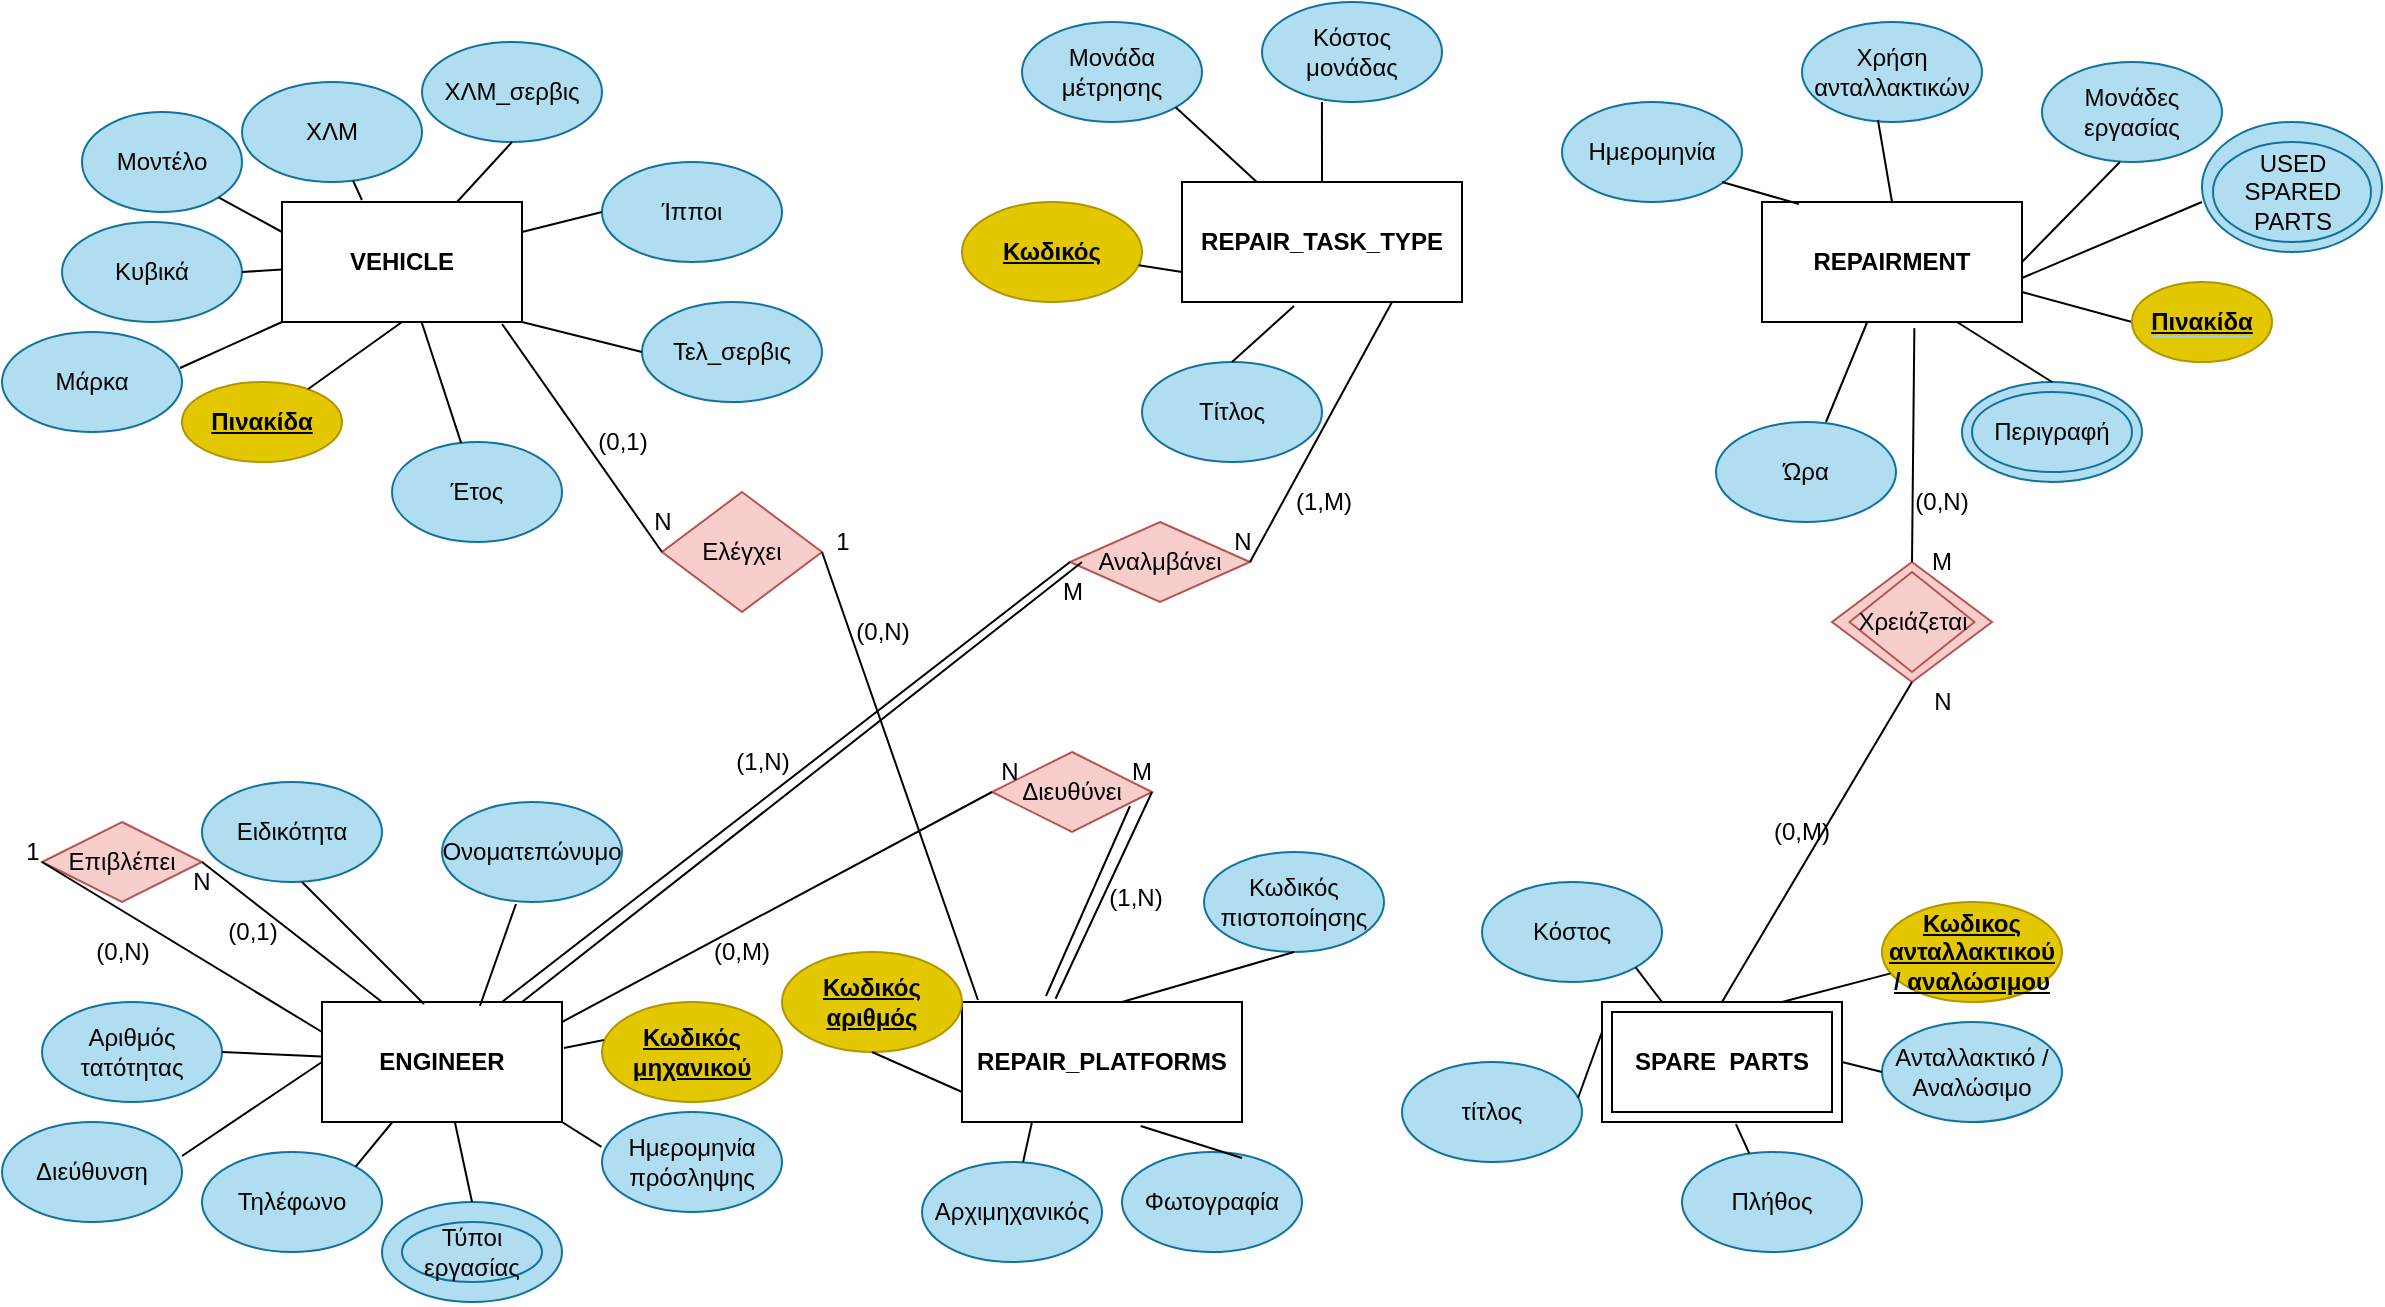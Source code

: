 <mxfile version="17.4.0" type="device"><diagram id="C5RBs43oDa-KdzZeNtuy" name="Page-1"><mxGraphModel dx="2882" dy="1879" grid="1" gridSize="10" guides="1" tooltips="1" connect="1" arrows="1" fold="1" page="1" pageScale="1" pageWidth="827" pageHeight="1169" math="0" shadow="0"><root><mxCell id="WIyWlLk6GJQsqaUBKTNV-0"/><mxCell id="WIyWlLk6GJQsqaUBKTNV-1" parent="WIyWlLk6GJQsqaUBKTNV-0"/><mxCell id="IM0LRJgCg29fdJhFEMOL-1" value="&lt;b&gt;VEHICLE&lt;/b&gt;" style="rounded=0;whiteSpace=wrap;html=1;" parent="WIyWlLk6GJQsqaUBKTNV-1" vertex="1"><mxGeometry x="20" y="60" width="120" height="60" as="geometry"/></mxCell><mxCell id="IM0LRJgCg29fdJhFEMOL-2" value="&lt;b&gt;REPAIR_TASK_TYPE&lt;/b&gt;" style="rounded=0;whiteSpace=wrap;html=1;" parent="WIyWlLk6GJQsqaUBKTNV-1" vertex="1"><mxGeometry x="470" y="50" width="140" height="60" as="geometry"/></mxCell><mxCell id="IM0LRJgCg29fdJhFEMOL-3" value="&lt;b&gt;REPAIR_PLATFORMS&lt;/b&gt;" style="rounded=0;whiteSpace=wrap;html=1;" parent="WIyWlLk6GJQsqaUBKTNV-1" vertex="1"><mxGeometry x="360" y="460" width="140" height="60" as="geometry"/></mxCell><mxCell id="IM0LRJgCg29fdJhFEMOL-4" value="&lt;b&gt;ENGINEER&lt;/b&gt;" style="rounded=0;whiteSpace=wrap;html=1;" parent="WIyWlLk6GJQsqaUBKTNV-1" vertex="1"><mxGeometry x="40" y="460" width="120" height="60" as="geometry"/></mxCell><mxCell id="IM0LRJgCg29fdJhFEMOL-5" value="&lt;b&gt;REPAIRMENT&lt;/b&gt;" style="rounded=0;whiteSpace=wrap;html=1;" parent="WIyWlLk6GJQsqaUBKTNV-1" vertex="1"><mxGeometry x="760" y="60" width="130" height="60" as="geometry"/></mxCell><mxCell id="IM0LRJgCg29fdJhFEMOL-6" value="" style="rounded=0;whiteSpace=wrap;html=1;" parent="WIyWlLk6GJQsqaUBKTNV-1" vertex="1"><mxGeometry x="680" y="460" width="120" height="60" as="geometry"/></mxCell><mxCell id="IM0LRJgCg29fdJhFEMOL-8" value="&lt;u&gt;&lt;b&gt;Πινακίδα&lt;/b&gt;&lt;/u&gt;" style="ellipse;whiteSpace=wrap;html=1;fillColor=#e3c800;strokeColor=#B09500;fontColor=#000000;" parent="WIyWlLk6GJQsqaUBKTNV-1" vertex="1"><mxGeometry x="-30" y="150" width="80" height="40" as="geometry"/></mxCell><mxCell id="IM0LRJgCg29fdJhFEMOL-9" value="Μάρκα" style="ellipse;whiteSpace=wrap;html=1;fillColor=#b1ddf0;strokeColor=#10739e;" parent="WIyWlLk6GJQsqaUBKTNV-1" vertex="1"><mxGeometry x="-120" y="125" width="90" height="50" as="geometry"/></mxCell><mxCell id="IM0LRJgCg29fdJhFEMOL-10" value="Μοντέλο" style="ellipse;whiteSpace=wrap;html=1;fillColor=#b1ddf0;strokeColor=#10739e;" parent="WIyWlLk6GJQsqaUBKTNV-1" vertex="1"><mxGeometry x="-80" y="15" width="80" height="50" as="geometry"/></mxCell><mxCell id="IM0LRJgCg29fdJhFEMOL-12" value="Έτος" style="ellipse;whiteSpace=wrap;html=1;fillColor=#b1ddf0;strokeColor=#10739e;" parent="WIyWlLk6GJQsqaUBKTNV-1" vertex="1"><mxGeometry x="75" y="180" width="85" height="50" as="geometry"/></mxCell><mxCell id="IM0LRJgCg29fdJhFEMOL-13" value="ΧΛΜ" style="ellipse;whiteSpace=wrap;html=1;fillColor=#b1ddf0;strokeColor=#10739e;" parent="WIyWlLk6GJQsqaUBKTNV-1" vertex="1"><mxGeometry width="90" height="50" as="geometry"/></mxCell><mxCell id="IM0LRJgCg29fdJhFEMOL-14" value="Κυβικά" style="ellipse;whiteSpace=wrap;html=1;fillColor=#b1ddf0;strokeColor=#10739e;" parent="WIyWlLk6GJQsqaUBKTNV-1" vertex="1"><mxGeometry x="-90" y="70" width="90" height="50" as="geometry"/></mxCell><mxCell id="IM0LRJgCg29fdJhFEMOL-15" value="Ίπποι" style="ellipse;whiteSpace=wrap;html=1;fillColor=#b1ddf0;strokeColor=#10739e;" parent="WIyWlLk6GJQsqaUBKTNV-1" vertex="1"><mxGeometry x="180" y="40" width="90" height="50" as="geometry"/></mxCell><mxCell id="IM0LRJgCg29fdJhFEMOL-16" value="Τελ_σερβις" style="ellipse;whiteSpace=wrap;html=1;fillColor=#b1ddf0;strokeColor=#10739e;" parent="WIyWlLk6GJQsqaUBKTNV-1" vertex="1"><mxGeometry x="200" y="110" width="90" height="50" as="geometry"/></mxCell><mxCell id="IM0LRJgCg29fdJhFEMOL-17" value="ΧΛΜ_σερβις" style="ellipse;whiteSpace=wrap;html=1;fillColor=#b1ddf0;strokeColor=#10739e;" parent="WIyWlLk6GJQsqaUBKTNV-1" vertex="1"><mxGeometry x="90" y="-20" width="90" height="50" as="geometry"/></mxCell><mxCell id="IM0LRJgCg29fdJhFEMOL-19" value="" style="endArrow=none;html=1;rounded=0;entryX=0.333;entryY=-0.017;entryDx=0;entryDy=0;entryPerimeter=0;" parent="WIyWlLk6GJQsqaUBKTNV-1" source="IM0LRJgCg29fdJhFEMOL-13" target="IM0LRJgCg29fdJhFEMOL-1" edge="1"><mxGeometry width="50" height="50" relative="1" as="geometry"><mxPoint x="390" y="210" as="sourcePoint"/><mxPoint x="440" y="160" as="targetPoint"/></mxGeometry></mxCell><mxCell id="IM0LRJgCg29fdJhFEMOL-20" value="" style="endArrow=none;html=1;rounded=0;entryX=0.5;entryY=1;entryDx=0;entryDy=0;" parent="WIyWlLk6GJQsqaUBKTNV-1" source="IM0LRJgCg29fdJhFEMOL-8" target="IM0LRJgCg29fdJhFEMOL-1" edge="1"><mxGeometry width="50" height="50" relative="1" as="geometry"><mxPoint x="390" y="210" as="sourcePoint"/><mxPoint x="440" y="160" as="targetPoint"/></mxGeometry></mxCell><mxCell id="IM0LRJgCg29fdJhFEMOL-21" value="" style="endArrow=none;html=1;rounded=0;" parent="WIyWlLk6GJQsqaUBKTNV-1" source="IM0LRJgCg29fdJhFEMOL-12" target="IM0LRJgCg29fdJhFEMOL-1" edge="1"><mxGeometry width="50" height="50" relative="1" as="geometry"><mxPoint x="390" y="210" as="sourcePoint"/><mxPoint x="440" y="160" as="targetPoint"/></mxGeometry></mxCell><mxCell id="IM0LRJgCg29fdJhFEMOL-22" value="" style="endArrow=none;html=1;rounded=0;entryX=1;entryY=0.5;entryDx=0;entryDy=0;" parent="WIyWlLk6GJQsqaUBKTNV-1" source="IM0LRJgCg29fdJhFEMOL-1" target="IM0LRJgCg29fdJhFEMOL-14" edge="1"><mxGeometry width="50" height="50" relative="1" as="geometry"><mxPoint x="390" y="210" as="sourcePoint"/><mxPoint x="440" y="160" as="targetPoint"/></mxGeometry></mxCell><mxCell id="IM0LRJgCg29fdJhFEMOL-23" value="" style="endArrow=none;html=1;rounded=0;entryX=1;entryY=1;entryDx=0;entryDy=0;exitX=0;exitY=0.25;exitDx=0;exitDy=0;" parent="WIyWlLk6GJQsqaUBKTNV-1" source="IM0LRJgCg29fdJhFEMOL-1" target="IM0LRJgCg29fdJhFEMOL-10" edge="1"><mxGeometry width="50" height="50" relative="1" as="geometry"><mxPoint x="390" y="210" as="sourcePoint"/><mxPoint x="440" y="160" as="targetPoint"/></mxGeometry></mxCell><mxCell id="IM0LRJgCg29fdJhFEMOL-26" value="" style="endArrow=none;html=1;rounded=0;exitX=0.989;exitY=0.36;exitDx=0;exitDy=0;exitPerimeter=0;entryX=0;entryY=1;entryDx=0;entryDy=0;" parent="WIyWlLk6GJQsqaUBKTNV-1" source="IM0LRJgCg29fdJhFEMOL-9" target="IM0LRJgCg29fdJhFEMOL-1" edge="1"><mxGeometry width="50" height="50" relative="1" as="geometry"><mxPoint x="390" y="210" as="sourcePoint"/><mxPoint x="440" y="160" as="targetPoint"/></mxGeometry></mxCell><mxCell id="IM0LRJgCg29fdJhFEMOL-27" value="" style="endArrow=none;html=1;rounded=0;entryX=1;entryY=0.25;entryDx=0;entryDy=0;exitX=0;exitY=0.5;exitDx=0;exitDy=0;" parent="WIyWlLk6GJQsqaUBKTNV-1" source="IM0LRJgCg29fdJhFEMOL-15" target="IM0LRJgCg29fdJhFEMOL-1" edge="1"><mxGeometry width="50" height="50" relative="1" as="geometry"><mxPoint x="390" y="210" as="sourcePoint"/><mxPoint x="440" y="160" as="targetPoint"/></mxGeometry></mxCell><mxCell id="IM0LRJgCg29fdJhFEMOL-28" value="" style="endArrow=none;html=1;rounded=0;entryX=1;entryY=1;entryDx=0;entryDy=0;exitX=0;exitY=0.5;exitDx=0;exitDy=0;" parent="WIyWlLk6GJQsqaUBKTNV-1" source="IM0LRJgCg29fdJhFEMOL-16" target="IM0LRJgCg29fdJhFEMOL-1" edge="1"><mxGeometry width="50" height="50" relative="1" as="geometry"><mxPoint x="170" y="160" as="sourcePoint"/><mxPoint x="440" y="160" as="targetPoint"/></mxGeometry></mxCell><mxCell id="IM0LRJgCg29fdJhFEMOL-29" value="" style="endArrow=none;html=1;rounded=0;entryX=0.5;entryY=1;entryDx=0;entryDy=0;" parent="WIyWlLk6GJQsqaUBKTNV-1" source="IM0LRJgCg29fdJhFEMOL-1" target="IM0LRJgCg29fdJhFEMOL-17" edge="1"><mxGeometry width="50" height="50" relative="1" as="geometry"><mxPoint x="390" y="210" as="sourcePoint"/><mxPoint x="440" y="160" as="targetPoint"/></mxGeometry></mxCell><mxCell id="IM0LRJgCg29fdJhFEMOL-30" value="&lt;u&gt;&lt;b&gt;Κωδικός&lt;/b&gt;&lt;/u&gt;" style="ellipse;whiteSpace=wrap;html=1;fillColor=#e3c800;fontColor=#000000;strokeColor=#B09500;" parent="WIyWlLk6GJQsqaUBKTNV-1" vertex="1"><mxGeometry x="360" y="60" width="90" height="50" as="geometry"/></mxCell><mxCell id="IM0LRJgCg29fdJhFEMOL-31" value="Τίτλος" style="ellipse;whiteSpace=wrap;html=1;fillColor=#b1ddf0;strokeColor=#10739e;" parent="WIyWlLk6GJQsqaUBKTNV-1" vertex="1"><mxGeometry x="450" y="140" width="90" height="50" as="geometry"/></mxCell><mxCell id="IM0LRJgCg29fdJhFEMOL-32" value="Κόστος μονάδας" style="ellipse;whiteSpace=wrap;html=1;fillColor=#b1ddf0;strokeColor=#10739e;" parent="WIyWlLk6GJQsqaUBKTNV-1" vertex="1"><mxGeometry x="510" y="-40" width="90" height="50" as="geometry"/></mxCell><mxCell id="IM0LRJgCg29fdJhFEMOL-33" value="Μονάδα μέτρησης" style="ellipse;whiteSpace=wrap;html=1;fillColor=#b1ddf0;strokeColor=#10739e;" parent="WIyWlLk6GJQsqaUBKTNV-1" vertex="1"><mxGeometry x="390" y="-30" width="90" height="50" as="geometry"/></mxCell><mxCell id="IM0LRJgCg29fdJhFEMOL-34" value="" style="endArrow=none;html=1;rounded=0;fontSize=12;entryX=0.5;entryY=0;entryDx=0;entryDy=0;exitX=0.4;exitY=1.033;exitDx=0;exitDy=0;exitPerimeter=0;" parent="WIyWlLk6GJQsqaUBKTNV-1" source="IM0LRJgCg29fdJhFEMOL-2" target="IM0LRJgCg29fdJhFEMOL-31" edge="1"><mxGeometry width="50" height="50" relative="1" as="geometry"><mxPoint x="390" y="220" as="sourcePoint"/><mxPoint x="440" y="170" as="targetPoint"/></mxGeometry></mxCell><mxCell id="IM0LRJgCg29fdJhFEMOL-35" value="" style="endArrow=none;html=1;rounded=0;fontSize=12;exitX=0;exitY=0.75;exitDx=0;exitDy=0;" parent="WIyWlLk6GJQsqaUBKTNV-1" source="IM0LRJgCg29fdJhFEMOL-2" target="IM0LRJgCg29fdJhFEMOL-30" edge="1"><mxGeometry width="50" height="50" relative="1" as="geometry"><mxPoint x="390" y="220" as="sourcePoint"/><mxPoint x="440" y="170" as="targetPoint"/></mxGeometry></mxCell><mxCell id="IM0LRJgCg29fdJhFEMOL-36" value="" style="endArrow=none;html=1;rounded=0;fontSize=12;entryX=1;entryY=1;entryDx=0;entryDy=0;" parent="WIyWlLk6GJQsqaUBKTNV-1" source="IM0LRJgCg29fdJhFEMOL-2" target="IM0LRJgCg29fdJhFEMOL-33" edge="1"><mxGeometry width="50" height="50" relative="1" as="geometry"><mxPoint x="390" y="220" as="sourcePoint"/><mxPoint x="440" y="170" as="targetPoint"/></mxGeometry></mxCell><mxCell id="IM0LRJgCg29fdJhFEMOL-37" value="" style="endArrow=none;html=1;rounded=0;fontSize=12;entryX=0.333;entryY=1;entryDx=0;entryDy=0;entryPerimeter=0;exitX=0.5;exitY=0;exitDx=0;exitDy=0;" parent="WIyWlLk6GJQsqaUBKTNV-1" source="IM0LRJgCg29fdJhFEMOL-2" target="IM0LRJgCg29fdJhFEMOL-32" edge="1"><mxGeometry width="50" height="50" relative="1" as="geometry"><mxPoint x="390" y="220" as="sourcePoint"/><mxPoint x="440" y="170" as="targetPoint"/></mxGeometry></mxCell><mxCell id="IM0LRJgCg29fdJhFEMOL-38" value="Ημερομηνία" style="ellipse;whiteSpace=wrap;html=1;fillColor=#b1ddf0;strokeColor=#10739e;" parent="WIyWlLk6GJQsqaUBKTNV-1" vertex="1"><mxGeometry x="660" y="10" width="90" height="50" as="geometry"/></mxCell><mxCell id="IM0LRJgCg29fdJhFEMOL-39" value="Ώρα" style="ellipse;whiteSpace=wrap;html=1;fillColor=#b1ddf0;strokeColor=#10739e;" parent="WIyWlLk6GJQsqaUBKTNV-1" vertex="1"><mxGeometry x="737" y="170" width="90" height="50" as="geometry"/></mxCell><mxCell id="IM0LRJgCg29fdJhFEMOL-40" value="perigrafh" style="ellipse;whiteSpace=wrap;html=1;fillColor=#b1ddf0;strokeColor=#10739e;" parent="WIyWlLk6GJQsqaUBKTNV-1" vertex="1"><mxGeometry x="860" y="150" width="90" height="50" as="geometry"/></mxCell><mxCell id="IM0LRJgCg29fdJhFEMOL-41" value="Μονάδες εργασίας" style="ellipse;whiteSpace=wrap;html=1;fillColor=#b1ddf0;strokeColor=#10739e;" parent="WIyWlLk6GJQsqaUBKTNV-1" vertex="1"><mxGeometry x="900" y="-10" width="90" height="50" as="geometry"/></mxCell><mxCell id="IM0LRJgCg29fdJhFEMOL-42" value="Χρήση ανταλλακτικών" style="ellipse;whiteSpace=wrap;html=1;fillColor=#b1ddf0;strokeColor=#10739e;" parent="WIyWlLk6GJQsqaUBKTNV-1" vertex="1"><mxGeometry x="780" y="-30" width="90" height="50" as="geometry"/></mxCell><mxCell id="IM0LRJgCg29fdJhFEMOL-43" value="" style="endArrow=none;html=1;rounded=0;fontSize=12;exitX=0.142;exitY=0.017;exitDx=0;exitDy=0;exitPerimeter=0;" parent="WIyWlLk6GJQsqaUBKTNV-1" source="IM0LRJgCg29fdJhFEMOL-5" edge="1"><mxGeometry width="50" height="50" relative="1" as="geometry"><mxPoint x="390" y="220" as="sourcePoint"/><mxPoint x="740" y="50" as="targetPoint"/></mxGeometry></mxCell><mxCell id="IM0LRJgCg29fdJhFEMOL-44" value="" style="endArrow=none;html=1;rounded=0;fontSize=12;entryX=0.422;entryY=0.98;entryDx=0;entryDy=0;entryPerimeter=0;exitX=0.5;exitY=0;exitDx=0;exitDy=0;" parent="WIyWlLk6GJQsqaUBKTNV-1" source="IM0LRJgCg29fdJhFEMOL-5" target="IM0LRJgCg29fdJhFEMOL-42" edge="1"><mxGeometry width="50" height="50" relative="1" as="geometry"><mxPoint x="390" y="220" as="sourcePoint"/><mxPoint x="440" y="170" as="targetPoint"/></mxGeometry></mxCell><mxCell id="IM0LRJgCg29fdJhFEMOL-45" value="" style="endArrow=none;html=1;rounded=0;fontSize=12;entryX=0.433;entryY=1;entryDx=0;entryDy=0;entryPerimeter=0;exitX=1;exitY=0.5;exitDx=0;exitDy=0;" parent="WIyWlLk6GJQsqaUBKTNV-1" source="IM0LRJgCg29fdJhFEMOL-5" target="IM0LRJgCg29fdJhFEMOL-41" edge="1"><mxGeometry width="50" height="50" relative="1" as="geometry"><mxPoint x="390" y="220" as="sourcePoint"/><mxPoint x="920" y="50" as="targetPoint"/></mxGeometry></mxCell><mxCell id="IM0LRJgCg29fdJhFEMOL-46" value="" style="endArrow=none;html=1;rounded=0;fontSize=12;exitX=0.611;exitY=0;exitDx=0;exitDy=0;exitPerimeter=0;" parent="WIyWlLk6GJQsqaUBKTNV-1" source="IM0LRJgCg29fdJhFEMOL-39" target="IM0LRJgCg29fdJhFEMOL-5" edge="1"><mxGeometry width="50" height="50" relative="1" as="geometry"><mxPoint x="390" y="220" as="sourcePoint"/><mxPoint x="440" y="170" as="targetPoint"/></mxGeometry></mxCell><mxCell id="IM0LRJgCg29fdJhFEMOL-47" value="" style="endArrow=none;html=1;rounded=0;fontSize=12;entryX=0.5;entryY=0;entryDx=0;entryDy=0;exitX=0.75;exitY=1;exitDx=0;exitDy=0;" parent="WIyWlLk6GJQsqaUBKTNV-1" source="IM0LRJgCg29fdJhFEMOL-5" target="IM0LRJgCg29fdJhFEMOL-40" edge="1"><mxGeometry width="50" height="50" relative="1" as="geometry"><mxPoint x="390" y="220" as="sourcePoint"/><mxPoint x="440" y="170" as="targetPoint"/></mxGeometry></mxCell><mxCell id="IM0LRJgCg29fdJhFEMOL-48" value="&lt;u&gt;&lt;b&gt;Κωδικός μηχανικού&lt;/b&gt;&lt;/u&gt;" style="ellipse;whiteSpace=wrap;html=1;fillColor=#e3c800;fontColor=#000000;strokeColor=#B09500;" parent="WIyWlLk6GJQsqaUBKTNV-1" vertex="1"><mxGeometry x="180" y="460" width="90" height="50" as="geometry"/></mxCell><mxCell id="IM0LRJgCg29fdJhFEMOL-49" value="Ονοματεπώνυμο" style="ellipse;whiteSpace=wrap;html=1;fillColor=#b1ddf0;strokeColor=#10739e;" parent="WIyWlLk6GJQsqaUBKTNV-1" vertex="1"><mxGeometry x="100" y="360" width="90" height="50" as="geometry"/></mxCell><mxCell id="IM0LRJgCg29fdJhFEMOL-50" value="Αριθμός τατότητας" style="ellipse;whiteSpace=wrap;html=1;fillColor=#b1ddf0;strokeColor=#10739e;" parent="WIyWlLk6GJQsqaUBKTNV-1" vertex="1"><mxGeometry x="-100" y="460" width="90" height="50" as="geometry"/></mxCell><mxCell id="IM0LRJgCg29fdJhFEMOL-51" value="Ειδικότητα" style="ellipse;whiteSpace=wrap;html=1;fillColor=#b1ddf0;strokeColor=#10739e;" parent="WIyWlLk6GJQsqaUBKTNV-1" vertex="1"><mxGeometry x="-20" y="350" width="90" height="50" as="geometry"/></mxCell><mxCell id="IM0LRJgCg29fdJhFEMOL-52" value="Ημερομηνία πρόσληψης" style="ellipse;whiteSpace=wrap;html=1;fillColor=#b1ddf0;strokeColor=#10739e;" parent="WIyWlLk6GJQsqaUBKTNV-1" vertex="1"><mxGeometry x="180" y="515" width="90" height="50" as="geometry"/></mxCell><mxCell id="IM0LRJgCg29fdJhFEMOL-53" value="Διεύθυνση" style="ellipse;whiteSpace=wrap;html=1;fillColor=#b1ddf0;strokeColor=#10739e;" parent="WIyWlLk6GJQsqaUBKTNV-1" vertex="1"><mxGeometry x="-120" y="520" width="90" height="50" as="geometry"/></mxCell><mxCell id="IM0LRJgCg29fdJhFEMOL-54" value="Τηλέφωνο" style="ellipse;whiteSpace=wrap;html=1;fillColor=#b1ddf0;strokeColor=#10739e;" parent="WIyWlLk6GJQsqaUBKTNV-1" vertex="1"><mxGeometry x="-20" y="535" width="90" height="50" as="geometry"/></mxCell><mxCell id="nUfYaQAceOIleUIod1iI-2" style="edgeStyle=orthogonalEdgeStyle;rounded=0;orthogonalLoop=1;jettySize=auto;html=1;exitX=1;exitY=1;exitDx=0;exitDy=0;entryX=1;entryY=0;entryDx=0;entryDy=0;" parent="WIyWlLk6GJQsqaUBKTNV-1" source="IM0LRJgCg29fdJhFEMOL-55" target="MASza5s9Lwe6eC4KihUX-3" edge="1"><mxGeometry relative="1" as="geometry"/></mxCell><mxCell id="IM0LRJgCg29fdJhFEMOL-55" value="" style="ellipse;whiteSpace=wrap;html=1;fillColor=#b1ddf0;strokeColor=#10739e;" parent="WIyWlLk6GJQsqaUBKTNV-1" vertex="1"><mxGeometry x="70" y="560" width="90" height="50" as="geometry"/></mxCell><mxCell id="IM0LRJgCg29fdJhFEMOL-56" value="" style="endArrow=none;html=1;rounded=0;fontSize=12;exitX=1;exitY=0.5;exitDx=0;exitDy=0;" parent="WIyWlLk6GJQsqaUBKTNV-1" source="IM0LRJgCg29fdJhFEMOL-50" target="IM0LRJgCg29fdJhFEMOL-4" edge="1"><mxGeometry width="50" height="50" relative="1" as="geometry"><mxPoint x="390" y="400" as="sourcePoint"/><mxPoint x="440" y="350" as="targetPoint"/></mxGeometry></mxCell><mxCell id="IM0LRJgCg29fdJhFEMOL-57" value="" style="endArrow=none;html=1;rounded=0;fontSize=12;exitX=1;exitY=0.34;exitDx=0;exitDy=0;exitPerimeter=0;entryX=0;entryY=0.5;entryDx=0;entryDy=0;" parent="WIyWlLk6GJQsqaUBKTNV-1" source="IM0LRJgCg29fdJhFEMOL-53" target="IM0LRJgCg29fdJhFEMOL-4" edge="1"><mxGeometry width="50" height="50" relative="1" as="geometry"><mxPoint x="390" y="400" as="sourcePoint"/><mxPoint x="440" y="350" as="targetPoint"/></mxGeometry></mxCell><mxCell id="IM0LRJgCg29fdJhFEMOL-58" value="" style="endArrow=none;html=1;rounded=0;fontSize=12;exitX=1;exitY=0;exitDx=0;exitDy=0;" parent="WIyWlLk6GJQsqaUBKTNV-1" source="IM0LRJgCg29fdJhFEMOL-54" target="IM0LRJgCg29fdJhFEMOL-4" edge="1"><mxGeometry width="50" height="50" relative="1" as="geometry"><mxPoint x="390" y="400" as="sourcePoint"/><mxPoint x="440" y="350" as="targetPoint"/></mxGeometry></mxCell><mxCell id="IM0LRJgCg29fdJhFEMOL-59" value="" style="endArrow=none;html=1;rounded=0;fontSize=12;exitX=0.5;exitY=0;exitDx=0;exitDy=0;" parent="WIyWlLk6GJQsqaUBKTNV-1" source="IM0LRJgCg29fdJhFEMOL-55" target="IM0LRJgCg29fdJhFEMOL-4" edge="1"><mxGeometry width="50" height="50" relative="1" as="geometry"><mxPoint x="390" y="400" as="sourcePoint"/><mxPoint x="440" y="350" as="targetPoint"/></mxGeometry></mxCell><mxCell id="IM0LRJgCg29fdJhFEMOL-60" value="" style="endArrow=none;html=1;rounded=0;fontSize=12;exitX=-0.003;exitY=0.349;exitDx=0;exitDy=0;exitPerimeter=0;entryX=1;entryY=1;entryDx=0;entryDy=0;" parent="WIyWlLk6GJQsqaUBKTNV-1" source="IM0LRJgCg29fdJhFEMOL-52" target="IM0LRJgCg29fdJhFEMOL-4" edge="1"><mxGeometry width="50" height="50" relative="1" as="geometry"><mxPoint x="390" y="400" as="sourcePoint"/><mxPoint x="440" y="350" as="targetPoint"/></mxGeometry></mxCell><mxCell id="IM0LRJgCg29fdJhFEMOL-62" value="" style="endArrow=none;html=1;rounded=0;fontSize=12;exitX=0.425;exitY=0.017;exitDx=0;exitDy=0;exitPerimeter=0;" parent="WIyWlLk6GJQsqaUBKTNV-1" source="IM0LRJgCg29fdJhFEMOL-4" edge="1"><mxGeometry width="50" height="50" relative="1" as="geometry"><mxPoint x="390" y="400" as="sourcePoint"/><mxPoint x="30" y="400" as="targetPoint"/></mxGeometry></mxCell><mxCell id="IM0LRJgCg29fdJhFEMOL-63" value="" style="endArrow=none;html=1;rounded=0;fontSize=12;entryX=0.411;entryY=1.02;entryDx=0;entryDy=0;entryPerimeter=0;exitX=0.658;exitY=0.033;exitDx=0;exitDy=0;exitPerimeter=0;" parent="WIyWlLk6GJQsqaUBKTNV-1" source="IM0LRJgCg29fdJhFEMOL-4" target="IM0LRJgCg29fdJhFEMOL-49" edge="1"><mxGeometry width="50" height="50" relative="1" as="geometry"><mxPoint x="390" y="400" as="sourcePoint"/><mxPoint x="440" y="350" as="targetPoint"/></mxGeometry></mxCell><mxCell id="IM0LRJgCg29fdJhFEMOL-64" value="" style="endArrow=none;html=1;rounded=0;fontSize=12;exitX=0.011;exitY=0.38;exitDx=0;exitDy=0;exitPerimeter=0;entryX=1.008;entryY=0.383;entryDx=0;entryDy=0;entryPerimeter=0;" parent="WIyWlLk6GJQsqaUBKTNV-1" source="IM0LRJgCg29fdJhFEMOL-48" target="IM0LRJgCg29fdJhFEMOL-4" edge="1"><mxGeometry width="50" height="50" relative="1" as="geometry"><mxPoint x="390" y="400" as="sourcePoint"/><mxPoint x="440" y="350" as="targetPoint"/></mxGeometry></mxCell><mxCell id="IM0LRJgCg29fdJhFEMOL-66" value="&lt;div&gt;&lt;u&gt;&lt;b&gt;Κωδικός αριθμός&lt;/b&gt;&lt;/u&gt;&lt;/div&gt;" style="ellipse;whiteSpace=wrap;html=1;fillColor=#e3c800;fontColor=#000000;strokeColor=#B09500;" parent="WIyWlLk6GJQsqaUBKTNV-1" vertex="1"><mxGeometry x="270" y="435" width="90" height="50" as="geometry"/></mxCell><mxCell id="IM0LRJgCg29fdJhFEMOL-67" value="Κωδικός πιστοποίησης" style="ellipse;whiteSpace=wrap;html=1;fillColor=#b1ddf0;strokeColor=#10739e;" parent="WIyWlLk6GJQsqaUBKTNV-1" vertex="1"><mxGeometry x="481" y="385" width="90" height="50" as="geometry"/></mxCell><mxCell id="IM0LRJgCg29fdJhFEMOL-68" value="Αρχιμηχανικός" style="ellipse;whiteSpace=wrap;html=1;fillColor=#b1ddf0;strokeColor=#10739e;" parent="WIyWlLk6GJQsqaUBKTNV-1" vertex="1"><mxGeometry x="340" y="540" width="90" height="50" as="geometry"/></mxCell><mxCell id="IM0LRJgCg29fdJhFEMOL-69" value="Φωτογραφία" style="ellipse;whiteSpace=wrap;html=1;fillColor=#b1ddf0;strokeColor=#10739e;" parent="WIyWlLk6GJQsqaUBKTNV-1" vertex="1"><mxGeometry x="440" y="535" width="90" height="50" as="geometry"/></mxCell><mxCell id="IM0LRJgCg29fdJhFEMOL-70" value="" style="endArrow=none;html=1;rounded=0;fontSize=12;exitX=0.5;exitY=1;exitDx=0;exitDy=0;entryX=0;entryY=0.75;entryDx=0;entryDy=0;" parent="WIyWlLk6GJQsqaUBKTNV-1" source="IM0LRJgCg29fdJhFEMOL-66" target="IM0LRJgCg29fdJhFEMOL-3" edge="1"><mxGeometry width="50" height="50" relative="1" as="geometry"><mxPoint x="390" y="340" as="sourcePoint"/><mxPoint x="440" y="290" as="targetPoint"/></mxGeometry></mxCell><mxCell id="IM0LRJgCg29fdJhFEMOL-71" value="" style="endArrow=none;html=1;rounded=0;fontSize=12;entryX=0.5;entryY=1;entryDx=0;entryDy=0;" parent="WIyWlLk6GJQsqaUBKTNV-1" target="IM0LRJgCg29fdJhFEMOL-67" edge="1"><mxGeometry width="50" height="50" relative="1" as="geometry"><mxPoint x="440" y="460" as="sourcePoint"/><mxPoint x="440" y="290" as="targetPoint"/></mxGeometry></mxCell><mxCell id="IM0LRJgCg29fdJhFEMOL-72" value="" style="endArrow=none;html=1;rounded=0;fontSize=12;entryX=0.25;entryY=1;entryDx=0;entryDy=0;" parent="WIyWlLk6GJQsqaUBKTNV-1" source="IM0LRJgCg29fdJhFEMOL-68" target="IM0LRJgCg29fdJhFEMOL-3" edge="1"><mxGeometry width="50" height="50" relative="1" as="geometry"><mxPoint x="390" y="340" as="sourcePoint"/><mxPoint x="440" y="290" as="targetPoint"/></mxGeometry></mxCell><mxCell id="IM0LRJgCg29fdJhFEMOL-73" value="" style="endArrow=none;html=1;rounded=0;fontSize=12;entryX=0.667;entryY=0.06;entryDx=0;entryDy=0;entryPerimeter=0;exitX=0.638;exitY=1.033;exitDx=0;exitDy=0;exitPerimeter=0;" parent="WIyWlLk6GJQsqaUBKTNV-1" source="IM0LRJgCg29fdJhFEMOL-3" target="IM0LRJgCg29fdJhFEMOL-69" edge="1"><mxGeometry width="50" height="50" relative="1" as="geometry"><mxPoint x="390" y="340" as="sourcePoint"/><mxPoint x="440" y="290" as="targetPoint"/></mxGeometry></mxCell><mxCell id="IM0LRJgCg29fdJhFEMOL-74" value="&lt;b&gt;&lt;u&gt;Κωδικος ανταλλακτικού / αναλώσιμου&lt;/u&gt;&lt;/b&gt;" style="ellipse;whiteSpace=wrap;html=1;fillColor=#e3c800;fontColor=#000000;strokeColor=#B09500;" parent="WIyWlLk6GJQsqaUBKTNV-1" vertex="1"><mxGeometry x="820" y="410" width="90" height="50" as="geometry"/></mxCell><mxCell id="IM0LRJgCg29fdJhFEMOL-75" value="τίτλος" style="ellipse;whiteSpace=wrap;html=1;fillColor=#b1ddf0;strokeColor=#10739e;" parent="WIyWlLk6GJQsqaUBKTNV-1" vertex="1"><mxGeometry x="580" y="490" width="90" height="50" as="geometry"/></mxCell><mxCell id="IM0LRJgCg29fdJhFEMOL-76" value="Ανταλλακτικό / Αναλώσιμο" style="ellipse;whiteSpace=wrap;html=1;fillColor=#b1ddf0;strokeColor=#10739e;" parent="WIyWlLk6GJQsqaUBKTNV-1" vertex="1"><mxGeometry x="820" y="470" width="90" height="50" as="geometry"/></mxCell><mxCell id="IM0LRJgCg29fdJhFEMOL-77" value="Κόστος" style="ellipse;whiteSpace=wrap;html=1;fillColor=#b1ddf0;strokeColor=#10739e;" parent="WIyWlLk6GJQsqaUBKTNV-1" vertex="1"><mxGeometry x="620" y="400" width="90" height="50" as="geometry"/></mxCell><mxCell id="IM0LRJgCg29fdJhFEMOL-78" value="Πλήθος" style="ellipse;whiteSpace=wrap;html=1;fillColor=#b1ddf0;strokeColor=#10739e;" parent="WIyWlLk6GJQsqaUBKTNV-1" vertex="1"><mxGeometry x="720" y="535" width="90" height="50" as="geometry"/></mxCell><mxCell id="IM0LRJgCg29fdJhFEMOL-79" value="" style="endArrow=none;html=1;rounded=0;fontSize=12;exitX=0.25;exitY=0;exitDx=0;exitDy=0;entryX=1;entryY=1;entryDx=0;entryDy=0;" parent="WIyWlLk6GJQsqaUBKTNV-1" source="IM0LRJgCg29fdJhFEMOL-6" target="IM0LRJgCg29fdJhFEMOL-77" edge="1"><mxGeometry width="50" height="50" relative="1" as="geometry"><mxPoint x="390" y="340" as="sourcePoint"/><mxPoint x="440" y="290" as="targetPoint"/></mxGeometry></mxCell><mxCell id="IM0LRJgCg29fdJhFEMOL-80" value="" style="endArrow=none;html=1;rounded=0;fontSize=12;entryX=0.75;entryY=0;entryDx=0;entryDy=0;" parent="WIyWlLk6GJQsqaUBKTNV-1" source="IM0LRJgCg29fdJhFEMOL-74" target="IM0LRJgCg29fdJhFEMOL-6" edge="1"><mxGeometry width="50" height="50" relative="1" as="geometry"><mxPoint x="390" y="340" as="sourcePoint"/><mxPoint x="440" y="290" as="targetPoint"/></mxGeometry></mxCell><mxCell id="IM0LRJgCg29fdJhFEMOL-81" value="" style="endArrow=none;html=1;rounded=0;fontSize=12;exitX=0.978;exitY=0.36;exitDx=0;exitDy=0;exitPerimeter=0;entryX=0;entryY=0.25;entryDx=0;entryDy=0;" parent="WIyWlLk6GJQsqaUBKTNV-1" source="IM0LRJgCg29fdJhFEMOL-75" target="IM0LRJgCg29fdJhFEMOL-6" edge="1"><mxGeometry width="50" height="50" relative="1" as="geometry"><mxPoint x="390" y="340" as="sourcePoint"/><mxPoint x="440" y="290" as="targetPoint"/></mxGeometry></mxCell><mxCell id="IM0LRJgCg29fdJhFEMOL-82" value="" style="endArrow=none;html=1;rounded=0;fontSize=12;entryX=0.558;entryY=1.017;entryDx=0;entryDy=0;entryPerimeter=0;" parent="WIyWlLk6GJQsqaUBKTNV-1" source="IM0LRJgCg29fdJhFEMOL-78" target="IM0LRJgCg29fdJhFEMOL-6" edge="1"><mxGeometry width="50" height="50" relative="1" as="geometry"><mxPoint x="390" y="340" as="sourcePoint"/><mxPoint x="440" y="290" as="targetPoint"/></mxGeometry></mxCell><mxCell id="IM0LRJgCg29fdJhFEMOL-83" value="" style="endArrow=none;html=1;rounded=0;fontSize=12;exitX=0;exitY=0.5;exitDx=0;exitDy=0;entryX=1;entryY=0.5;entryDx=0;entryDy=0;" parent="WIyWlLk6GJQsqaUBKTNV-1" source="IM0LRJgCg29fdJhFEMOL-76" target="IM0LRJgCg29fdJhFEMOL-6" edge="1"><mxGeometry width="50" height="50" relative="1" as="geometry"><mxPoint x="390" y="340" as="sourcePoint"/><mxPoint x="440" y="290" as="targetPoint"/></mxGeometry></mxCell><mxCell id="MASza5s9Lwe6eC4KihUX-1" value="Περιγραφή" style="ellipse;whiteSpace=wrap;html=1;fillColor=#b1ddf0;strokeColor=#10739e;" parent="WIyWlLk6GJQsqaUBKTNV-1" vertex="1"><mxGeometry x="865" y="155" width="80" height="40" as="geometry"/></mxCell><mxCell id="MASza5s9Lwe6eC4KihUX-3" value="Τύποι εργασίας" style="ellipse;whiteSpace=wrap;html=1;fillColor=#b1ddf0;strokeColor=#10739e;" parent="WIyWlLk6GJQsqaUBKTNV-1" vertex="1"><mxGeometry x="80" y="570" width="70" height="30" as="geometry"/></mxCell><mxCell id="MASza5s9Lwe6eC4KihUX-6" value="" style="endArrow=none;html=1;rounded=0;fontSize=12;exitX=1;exitY=0.75;exitDx=0;exitDy=0;entryX=0;entryY=0.5;entryDx=0;entryDy=0;" parent="WIyWlLk6GJQsqaUBKTNV-1" source="IM0LRJgCg29fdJhFEMOL-5" edge="1" target="nUfYaQAceOIleUIod1iI-3"><mxGeometry width="50" height="50" relative="1" as="geometry"><mxPoint x="380" y="400" as="sourcePoint"/><mxPoint x="940.191" y="102.622" as="targetPoint"/></mxGeometry></mxCell><mxCell id="MASza5s9Lwe6eC4KihUX-7" value="&lt;b&gt;SPARE&amp;nbsp; PARTS&lt;/b&gt;" style="rounded=0;whiteSpace=wrap;html=1;shadow=0;sketch=0;glass=0;" parent="WIyWlLk6GJQsqaUBKTNV-1" vertex="1"><mxGeometry x="685" y="465" width="110" height="50" as="geometry"/></mxCell><mxCell id="nUfYaQAceOIleUIod1iI-3" value="&lt;span style=&quot;background-color: rgb(227 , 200 , 0)&quot;&gt;&lt;u&gt;&lt;b&gt;Πινακίδα&lt;/b&gt;&lt;/u&gt;&lt;/span&gt;" style="ellipse;whiteSpace=wrap;html=1;labelBackgroundColor=#99CCFF;fillColor=#e3c800;strokeColor=#B09500;fontColor=#000000;" parent="WIyWlLk6GJQsqaUBKTNV-1" vertex="1"><mxGeometry x="945" y="100" width="70" height="40" as="geometry"/></mxCell><mxCell id="nUfYaQAceOIleUIod1iI-4" value="Αναλμβάνει" style="rhombus;whiteSpace=wrap;html=1;labelBackgroundColor=none;fillColor=#f8cecc;strokeColor=#b85450;" parent="WIyWlLk6GJQsqaUBKTNV-1" vertex="1"><mxGeometry x="414" y="220" width="90" height="40" as="geometry"/></mxCell><mxCell id="nUfYaQAceOIleUIod1iI-5" value="" style="endArrow=none;html=1;rounded=0;exitX=0;exitY=0.5;exitDx=0;exitDy=0;entryX=0.75;entryY=0;entryDx=0;entryDy=0;" parent="WIyWlLk6GJQsqaUBKTNV-1" source="nUfYaQAceOIleUIod1iI-4" target="IM0LRJgCg29fdJhFEMOL-4" edge="1"><mxGeometry width="50" height="50" relative="1" as="geometry"><mxPoint x="350" y="410" as="sourcePoint"/><mxPoint x="140" y="450" as="targetPoint"/></mxGeometry></mxCell><mxCell id="nUfYaQAceOIleUIod1iI-7" value="" style="endArrow=none;html=1;rounded=0;entryX=1;entryY=0.5;entryDx=0;entryDy=0;exitX=0.75;exitY=1;exitDx=0;exitDy=0;" parent="WIyWlLk6GJQsqaUBKTNV-1" source="IM0LRJgCg29fdJhFEMOL-2" target="nUfYaQAceOIleUIod1iI-4" edge="1"><mxGeometry width="50" height="50" relative="1" as="geometry"><mxPoint x="350" y="410" as="sourcePoint"/><mxPoint x="400" y="360" as="targetPoint"/></mxGeometry></mxCell><mxCell id="nUfYaQAceOIleUIod1iI-8" value="Διευθύνει" style="rhombus;whiteSpace=wrap;html=1;labelBackgroundColor=none;fillColor=#f8cecc;strokeColor=#b85450;" parent="WIyWlLk6GJQsqaUBKTNV-1" vertex="1"><mxGeometry x="375" y="335" width="80" height="40" as="geometry"/></mxCell><mxCell id="nUfYaQAceOIleUIod1iI-9" value="" style="endArrow=none;html=1;rounded=0;entryX=0;entryY=0.5;entryDx=0;entryDy=0;" parent="WIyWlLk6GJQsqaUBKTNV-1" target="nUfYaQAceOIleUIod1iI-8" edge="1"><mxGeometry width="50" height="50" relative="1" as="geometry"><mxPoint x="160" y="470" as="sourcePoint"/><mxPoint x="380" y="360" as="targetPoint"/></mxGeometry></mxCell><mxCell id="nUfYaQAceOIleUIod1iI-10" value="" style="endArrow=none;html=1;rounded=0;entryX=1;entryY=0.5;entryDx=0;entryDy=0;exitX=0.334;exitY=-0.027;exitDx=0;exitDy=0;exitPerimeter=0;" parent="WIyWlLk6GJQsqaUBKTNV-1" source="IM0LRJgCg29fdJhFEMOL-3" target="nUfYaQAceOIleUIod1iI-8" edge="1"><mxGeometry width="50" height="50" relative="1" as="geometry"><mxPoint x="410" y="450" as="sourcePoint"/><mxPoint x="380" y="360" as="targetPoint"/></mxGeometry></mxCell><mxCell id="nUfYaQAceOIleUIod1iI-16" value="" style="rhombus;whiteSpace=wrap;html=1;labelBackgroundColor=none;fillColor=#f8cecc;strokeColor=#b85450;" parent="WIyWlLk6GJQsqaUBKTNV-1" vertex="1"><mxGeometry x="795" y="240" width="80" height="60" as="geometry"/></mxCell><mxCell id="nUfYaQAceOIleUIod1iI-17" value="" style="endArrow=none;html=1;rounded=0;entryX=0.5;entryY=1;entryDx=0;entryDy=0;exitX=0.5;exitY=0;exitDx=0;exitDy=0;" parent="WIyWlLk6GJQsqaUBKTNV-1" source="IM0LRJgCg29fdJhFEMOL-6" target="nUfYaQAceOIleUIod1iI-16" edge="1"><mxGeometry width="50" height="50" relative="1" as="geometry"><mxPoint x="770" y="410" as="sourcePoint"/><mxPoint x="820" y="360" as="targetPoint"/></mxGeometry></mxCell><mxCell id="nUfYaQAceOIleUIod1iI-18" value="" style="endArrow=none;html=1;rounded=0;entryX=0.586;entryY=1.051;entryDx=0;entryDy=0;entryPerimeter=0;exitX=0.5;exitY=0;exitDx=0;exitDy=0;" parent="WIyWlLk6GJQsqaUBKTNV-1" source="nUfYaQAceOIleUIod1iI-16" target="IM0LRJgCg29fdJhFEMOL-5" edge="1"><mxGeometry width="50" height="50" relative="1" as="geometry"><mxPoint x="770" y="410" as="sourcePoint"/><mxPoint x="820" y="360" as="targetPoint"/></mxGeometry></mxCell><mxCell id="nUfYaQAceOIleUIod1iI-30" value="Επιβλέπει" style="rhombus;whiteSpace=wrap;html=1;labelBackgroundColor=none;fillColor=#f8cecc;strokeColor=#b85450;" parent="WIyWlLk6GJQsqaUBKTNV-1" vertex="1"><mxGeometry x="-100" y="370" width="80" height="40" as="geometry"/></mxCell><mxCell id="nUfYaQAceOIleUIod1iI-31" value="" style="endArrow=none;html=1;rounded=0;entryX=1;entryY=0.5;entryDx=0;entryDy=0;exitX=0.25;exitY=0;exitDx=0;exitDy=0;" parent="WIyWlLk6GJQsqaUBKTNV-1" source="IM0LRJgCg29fdJhFEMOL-4" target="nUfYaQAceOIleUIod1iI-30" edge="1"><mxGeometry width="50" height="50" relative="1" as="geometry"><mxPoint x="370" y="240" as="sourcePoint"/><mxPoint x="420" y="190" as="targetPoint"/></mxGeometry></mxCell><mxCell id="nUfYaQAceOIleUIod1iI-32" value="" style="endArrow=none;html=1;rounded=0;entryX=0;entryY=0.5;entryDx=0;entryDy=0;exitX=0;exitY=0.25;exitDx=0;exitDy=0;" parent="WIyWlLk6GJQsqaUBKTNV-1" source="IM0LRJgCg29fdJhFEMOL-4" target="nUfYaQAceOIleUIod1iI-30" edge="1"><mxGeometry width="50" height="50" relative="1" as="geometry"><mxPoint x="30" y="490" as="sourcePoint"/><mxPoint x="330" y="390" as="targetPoint"/></mxGeometry></mxCell><mxCell id="nUfYaQAceOIleUIod1iI-41" value="Μ" style="text;html=1;align=center;verticalAlign=middle;resizable=0;points=[];autosize=1;strokeColor=none;fillColor=none;" parent="WIyWlLk6GJQsqaUBKTNV-1" vertex="1"><mxGeometry x="400" y="245" width="30" height="20" as="geometry"/></mxCell><mxCell id="nUfYaQAceOIleUIod1iI-42" value="Ν" style="text;html=1;align=center;verticalAlign=middle;resizable=0;points=[];autosize=1;strokeColor=none;fillColor=none;" parent="WIyWlLk6GJQsqaUBKTNV-1" vertex="1"><mxGeometry x="490" y="220" width="20" height="20" as="geometry"/></mxCell><mxCell id="nUfYaQAceOIleUIod1iI-44" value="(1,Ν)" style="text;html=1;align=center;verticalAlign=middle;resizable=0;points=[];autosize=1;strokeColor=none;fillColor=none;" parent="WIyWlLk6GJQsqaUBKTNV-1" vertex="1"><mxGeometry x="240" y="330" width="40" height="20" as="geometry"/></mxCell><mxCell id="nUfYaQAceOIleUIod1iI-46" value="&lt;div&gt;(0,M)&lt;/div&gt;" style="text;html=1;strokeColor=none;fillColor=none;align=center;verticalAlign=middle;whiteSpace=wrap;rounded=0;labelBackgroundColor=none;" parent="WIyWlLk6GJQsqaUBKTNV-1" vertex="1"><mxGeometry x="220" y="420" width="60" height="30" as="geometry"/></mxCell><mxCell id="nUfYaQAceOIleUIod1iI-47" value="(1,N)" style="text;html=1;strokeColor=none;fillColor=none;align=center;verticalAlign=middle;whiteSpace=wrap;rounded=0;labelBackgroundColor=none;" parent="WIyWlLk6GJQsqaUBKTNV-1" vertex="1"><mxGeometry x="424" y="395" width="46" height="25" as="geometry"/></mxCell><mxCell id="nUfYaQAceOIleUIod1iI-48" value="N" style="text;html=1;strokeColor=none;fillColor=none;align=center;verticalAlign=middle;whiteSpace=wrap;rounded=0;labelBackgroundColor=none;" parent="WIyWlLk6GJQsqaUBKTNV-1" vertex="1"><mxGeometry x="354" y="330" width="60" height="30" as="geometry"/></mxCell><mxCell id="nUfYaQAceOIleUIod1iI-49" value="M" style="text;html=1;strokeColor=none;fillColor=none;align=center;verticalAlign=middle;whiteSpace=wrap;rounded=0;labelBackgroundColor=none;" parent="WIyWlLk6GJQsqaUBKTNV-1" vertex="1"><mxGeometry x="420" y="330" width="60" height="30" as="geometry"/></mxCell><mxCell id="nUfYaQAceOIleUIod1iI-55" value="(0,Μ)" style="text;html=1;strokeColor=none;fillColor=none;align=center;verticalAlign=middle;whiteSpace=wrap;rounded=0;labelBackgroundColor=none;" parent="WIyWlLk6GJQsqaUBKTNV-1" vertex="1"><mxGeometry x="750" y="360" width="60" height="30" as="geometry"/></mxCell><mxCell id="nUfYaQAceOIleUIod1iI-56" value="(0,Ν)" style="text;html=1;strokeColor=none;fillColor=none;align=center;verticalAlign=middle;whiteSpace=wrap;rounded=0;labelBackgroundColor=none;" parent="WIyWlLk6GJQsqaUBKTNV-1" vertex="1"><mxGeometry x="820" y="195" width="60" height="30" as="geometry"/></mxCell><mxCell id="nUfYaQAceOIleUIod1iI-57" value="Ν" style="text;html=1;align=center;verticalAlign=middle;resizable=0;points=[];autosize=1;strokeColor=none;fillColor=none;" parent="WIyWlLk6GJQsqaUBKTNV-1" vertex="1"><mxGeometry x="840" y="300" width="20" height="20" as="geometry"/></mxCell><mxCell id="nUfYaQAceOIleUIod1iI-58" value="Μ" style="text;html=1;strokeColor=none;fillColor=none;align=center;verticalAlign=middle;whiteSpace=wrap;rounded=0;labelBackgroundColor=none;" parent="WIyWlLk6GJQsqaUBKTNV-1" vertex="1"><mxGeometry x="820" y="225" width="60" height="30" as="geometry"/></mxCell><mxCell id="nUfYaQAceOIleUIod1iI-65" value="(1,M)" style="text;html=1;strokeColor=none;fillColor=none;align=center;verticalAlign=middle;whiteSpace=wrap;rounded=0;labelBackgroundColor=none;" parent="WIyWlLk6GJQsqaUBKTNV-1" vertex="1"><mxGeometry x="511" y="195" width="60" height="30" as="geometry"/></mxCell><mxCell id="nUfYaQAceOIleUIod1iI-67" value="" style="endArrow=none;html=1;rounded=0;exitX=0.067;exitY=0.5;exitDx=0;exitDy=0;exitPerimeter=0;" parent="WIyWlLk6GJQsqaUBKTNV-1" source="nUfYaQAceOIleUIod1iI-4" edge="1"><mxGeometry width="50" height="50" relative="1" as="geometry"><mxPoint x="200" y="345" as="sourcePoint"/><mxPoint x="140" y="460" as="targetPoint"/></mxGeometry></mxCell><mxCell id="nUfYaQAceOIleUIod1iI-68" value="" style="endArrow=none;html=1;rounded=0;exitX=0.3;exitY=-0.05;exitDx=0;exitDy=0;exitPerimeter=0;entryX=0.4;entryY=1.067;entryDx=0;entryDy=0;entryPerimeter=0;" parent="WIyWlLk6GJQsqaUBKTNV-1" source="IM0LRJgCg29fdJhFEMOL-3" target="nUfYaQAceOIleUIod1iI-49" edge="1"><mxGeometry width="50" height="50" relative="1" as="geometry"><mxPoint x="580" y="360" as="sourcePoint"/><mxPoint x="450" y="350" as="targetPoint"/></mxGeometry></mxCell><mxCell id="nUfYaQAceOIleUIod1iI-79" value="(0,Ν)" style="text;html=1;align=center;verticalAlign=middle;resizable=0;points=[];autosize=1;strokeColor=none;fillColor=none;" parent="WIyWlLk6GJQsqaUBKTNV-1" vertex="1"><mxGeometry x="-80" y="425" width="40" height="20" as="geometry"/></mxCell><mxCell id="nUfYaQAceOIleUIod1iI-80" value="(0,1)" style="text;html=1;align=center;verticalAlign=middle;resizable=0;points=[];autosize=1;strokeColor=none;fillColor=none;" parent="WIyWlLk6GJQsqaUBKTNV-1" vertex="1"><mxGeometry x="-15" y="415" width="40" height="20" as="geometry"/></mxCell><mxCell id="nUfYaQAceOIleUIod1iI-81" value="1" style="text;html=1;align=center;verticalAlign=middle;resizable=0;points=[];autosize=1;strokeColor=none;fillColor=none;" parent="WIyWlLk6GJQsqaUBKTNV-1" vertex="1"><mxGeometry x="-115" y="375" width="20" height="20" as="geometry"/></mxCell><mxCell id="nUfYaQAceOIleUIod1iI-83" value="Ν" style="text;html=1;strokeColor=none;fillColor=none;align=center;verticalAlign=middle;whiteSpace=wrap;rounded=0;labelBackgroundColor=none;" parent="WIyWlLk6GJQsqaUBKTNV-1" vertex="1"><mxGeometry x="-50" y="385" width="60" height="30" as="geometry"/></mxCell><mxCell id="nUfYaQAceOIleUIod1iI-94" value="Χρειάζεται" style="rhombus;whiteSpace=wrap;html=1;labelBackgroundColor=none;fillColor=#f8cecc;strokeColor=#b85450;" parent="WIyWlLk6GJQsqaUBKTNV-1" vertex="1"><mxGeometry x="803.75" y="245" width="62.5" height="50" as="geometry"/></mxCell><mxCell id="8z2Q7NDg-TAOwL-DBrYQ-0" value="Ελέγχει" style="rhombus;whiteSpace=wrap;html=1;fillColor=#f8cecc;strokeColor=#b85450;" parent="WIyWlLk6GJQsqaUBKTNV-1" vertex="1"><mxGeometry x="210" y="205" width="80" height="60" as="geometry"/></mxCell><mxCell id="8z2Q7NDg-TAOwL-DBrYQ-1" value="" style="endArrow=none;html=1;rounded=0;exitX=0.917;exitY=1.017;exitDx=0;exitDy=0;exitPerimeter=0;entryX=0;entryY=0.5;entryDx=0;entryDy=0;" parent="WIyWlLk6GJQsqaUBKTNV-1" source="IM0LRJgCg29fdJhFEMOL-1" target="8z2Q7NDg-TAOwL-DBrYQ-0" edge="1"><mxGeometry width="50" height="50" relative="1" as="geometry"><mxPoint x="600" y="340" as="sourcePoint"/><mxPoint x="250" y="230" as="targetPoint"/></mxGeometry></mxCell><mxCell id="8z2Q7NDg-TAOwL-DBrYQ-3" value="" style="endArrow=none;html=1;rounded=0;entryX=1;entryY=0.5;entryDx=0;entryDy=0;exitX=0.057;exitY=-0.017;exitDx=0;exitDy=0;exitPerimeter=0;" parent="WIyWlLk6GJQsqaUBKTNV-1" source="IM0LRJgCg29fdJhFEMOL-3" target="8z2Q7NDg-TAOwL-DBrYQ-0" edge="1"><mxGeometry width="50" height="50" relative="1" as="geometry"><mxPoint x="370" y="450" as="sourcePoint"/><mxPoint x="650" y="290" as="targetPoint"/></mxGeometry></mxCell><mxCell id="8z2Q7NDg-TAOwL-DBrYQ-5" value="(0,N)" style="text;html=1;align=center;verticalAlign=middle;resizable=0;points=[];autosize=1;strokeColor=none;fillColor=none;" parent="WIyWlLk6GJQsqaUBKTNV-1" vertex="1"><mxGeometry x="300" y="265" width="40" height="20" as="geometry"/></mxCell><mxCell id="8z2Q7NDg-TAOwL-DBrYQ-6" value="(0,1)" style="text;html=1;align=center;verticalAlign=middle;resizable=0;points=[];autosize=1;strokeColor=none;fillColor=none;" parent="WIyWlLk6GJQsqaUBKTNV-1" vertex="1"><mxGeometry x="170" y="170" width="40" height="20" as="geometry"/></mxCell><mxCell id="8z2Q7NDg-TAOwL-DBrYQ-7" value="N" style="text;html=1;align=center;verticalAlign=middle;resizable=0;points=[];autosize=1;strokeColor=none;fillColor=none;" parent="WIyWlLk6GJQsqaUBKTNV-1" vertex="1"><mxGeometry x="200" y="210" width="20" height="20" as="geometry"/></mxCell><mxCell id="8z2Q7NDg-TAOwL-DBrYQ-8" value="1" style="text;html=1;align=center;verticalAlign=middle;resizable=0;points=[];autosize=1;strokeColor=none;fillColor=none;" parent="WIyWlLk6GJQsqaUBKTNV-1" vertex="1"><mxGeometry x="290" y="220" width="20" height="20" as="geometry"/></mxCell><mxCell id="NhBOSr8Zh_ze0TcELHHq-0" value="" style="ellipse;whiteSpace=wrap;html=1;fillColor=#b1ddf0;strokeColor=#10739e;" vertex="1" parent="WIyWlLk6GJQsqaUBKTNV-1"><mxGeometry x="980" y="20" width="90" height="65" as="geometry"/></mxCell><mxCell id="NhBOSr8Zh_ze0TcELHHq-1" value="" style="endArrow=none;html=1;rounded=0;exitX=1;exitY=0.633;exitDx=0;exitDy=0;exitPerimeter=0;" edge="1" parent="WIyWlLk6GJQsqaUBKTNV-1" source="IM0LRJgCg29fdJhFEMOL-5"><mxGeometry width="50" height="50" relative="1" as="geometry"><mxPoint x="460" y="300" as="sourcePoint"/><mxPoint x="980" y="60" as="targetPoint"/></mxGeometry></mxCell><mxCell id="NhBOSr8Zh_ze0TcELHHq-2" value="USED SPARED PARTS" style="ellipse;whiteSpace=wrap;html=1;fillColor=#b1ddf0;strokeColor=#10739e;" vertex="1" parent="WIyWlLk6GJQsqaUBKTNV-1"><mxGeometry x="985.5" y="30" width="79" height="50" as="geometry"/></mxCell></root></mxGraphModel></diagram></mxfile>